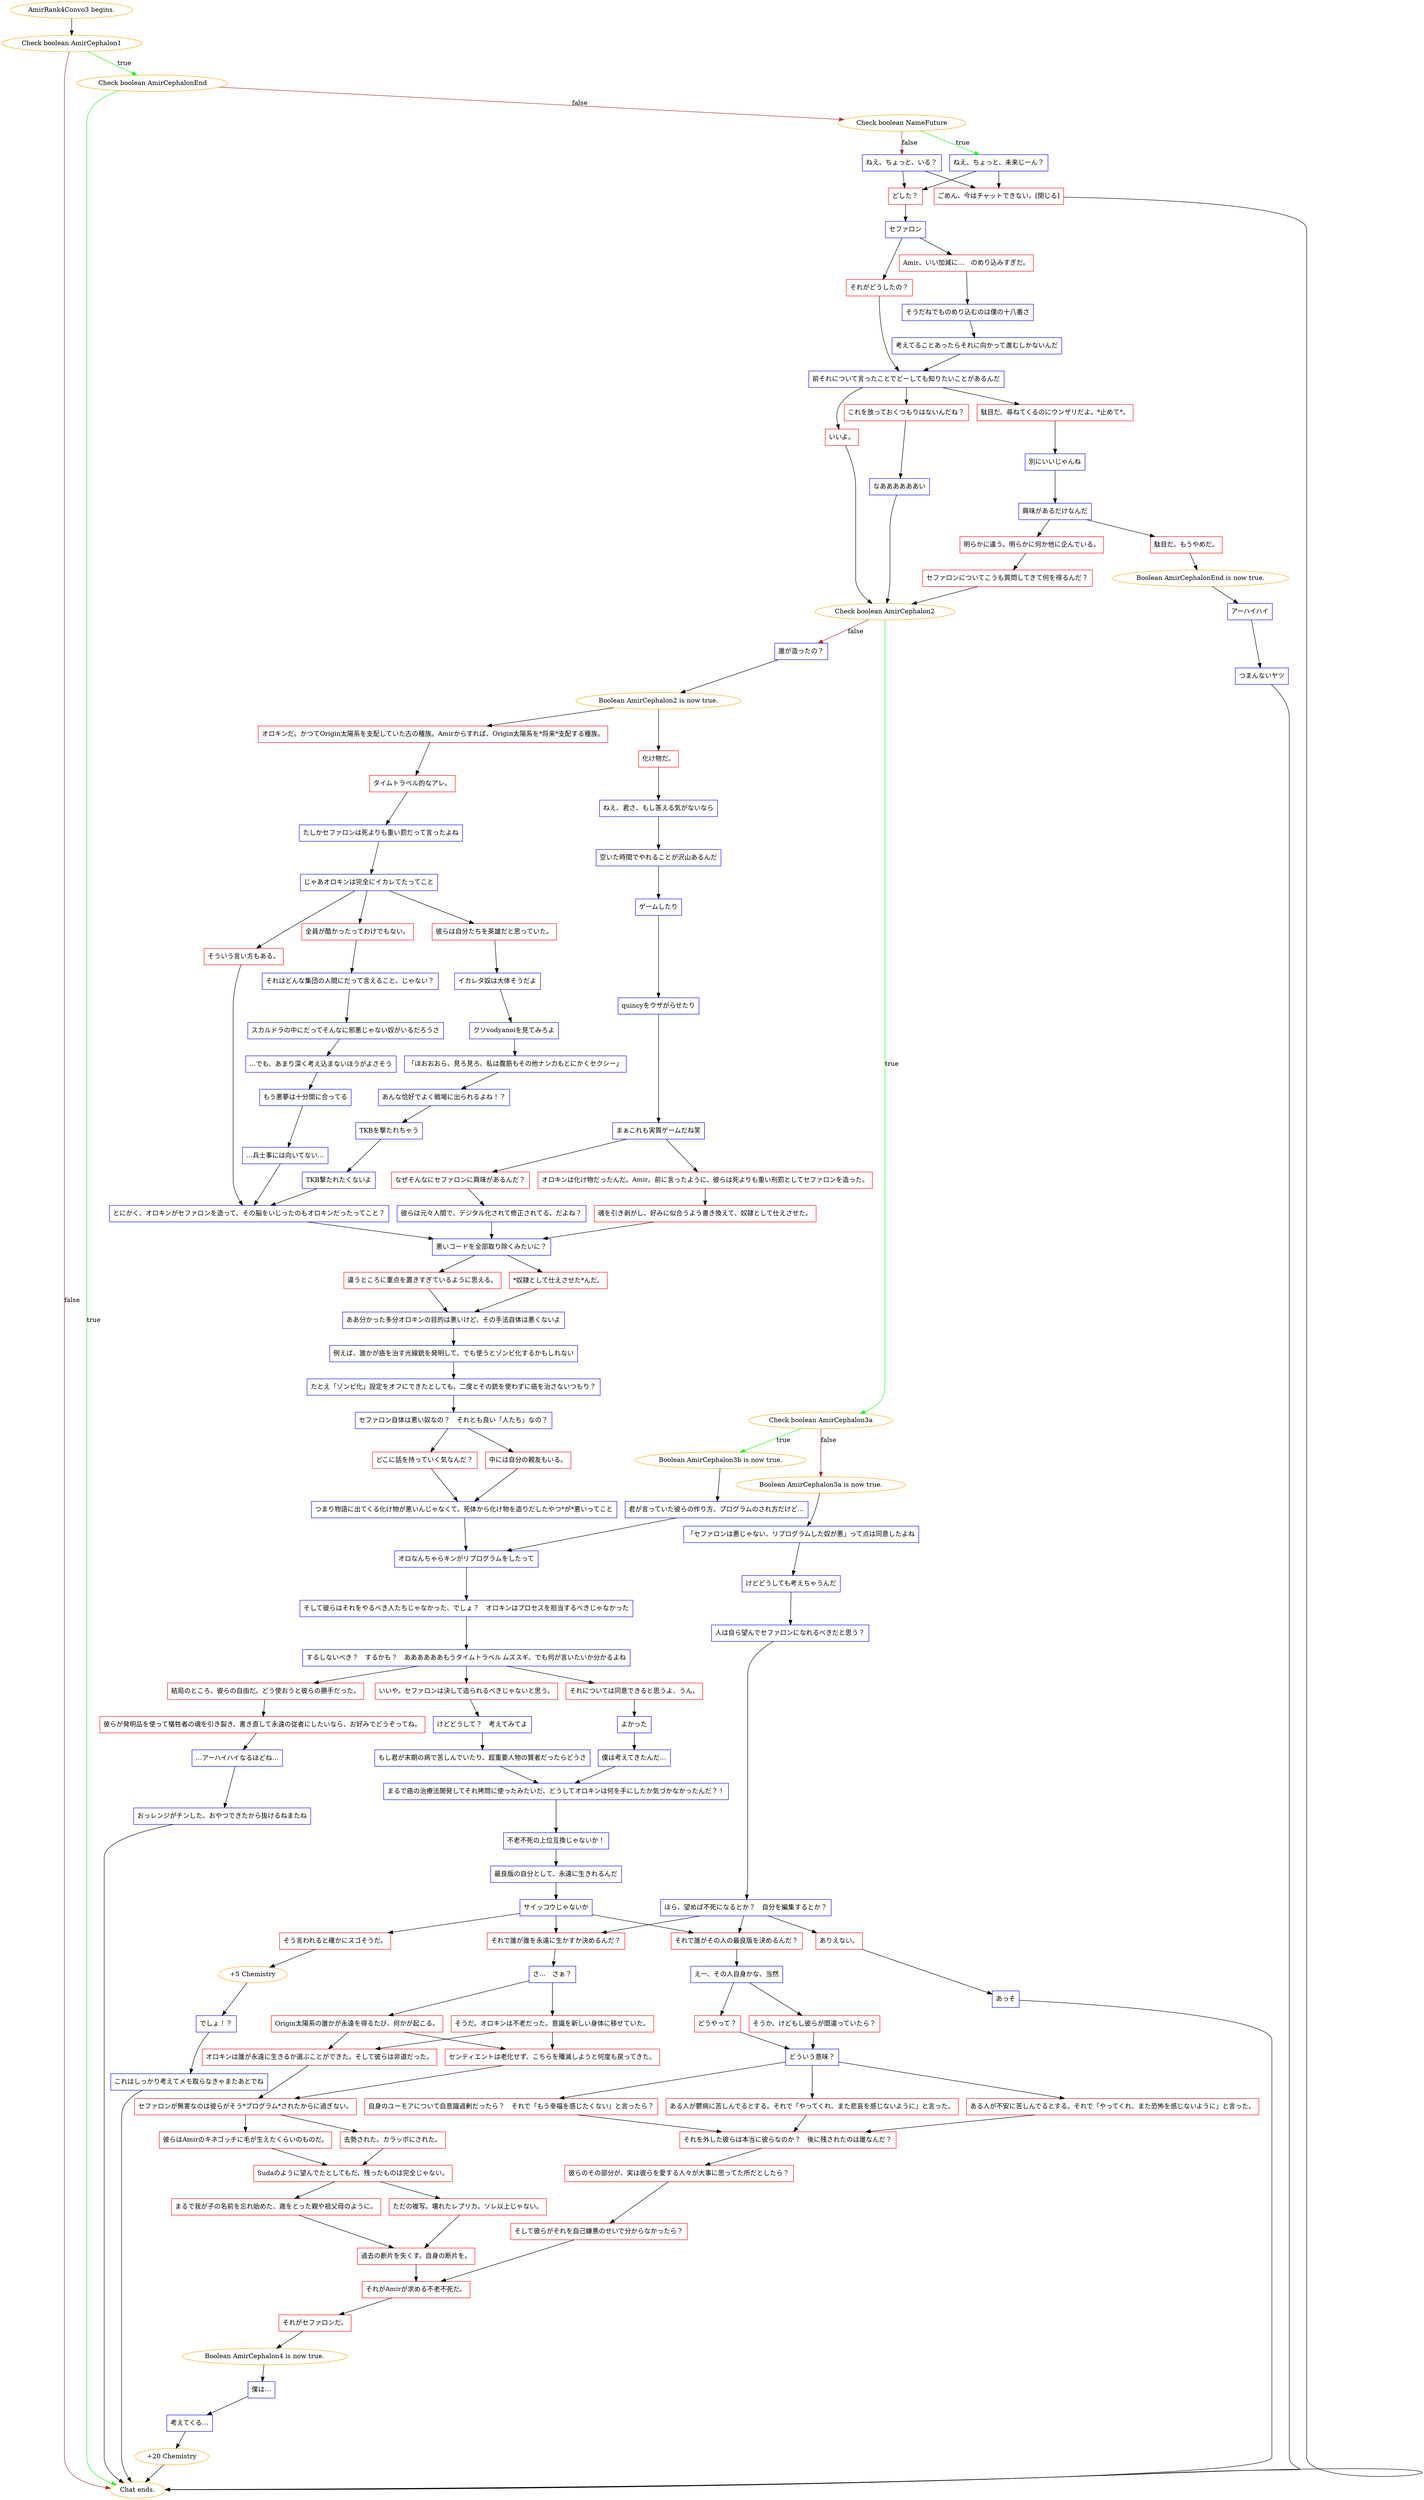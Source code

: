 digraph {
	"AmirRank4Convo3 begins." [color=orange];
		"AmirRank4Convo3 begins." -> j747002053;
	j747002053 [label="Check boolean AmirCephalon1",color=orange];
		j747002053 -> j2408014542 [label=true,color=green];
		j747002053 -> "Chat ends." [label=false,color=brown];
	j2408014542 [label="Check boolean AmirCephalonEnd",color=orange];
		j2408014542 -> "Chat ends." [label=true,color=green];
		j2408014542 -> j3805979731 [label=false,color=brown];
	"Chat ends." [color=orange];
	j3805979731 [label="Check boolean NameFuture",color=orange];
		j3805979731 -> j272768559 [label=true,color=green];
		j3805979731 -> j896055217 [label=false,color=brown];
	j272768559 [label="ねえ、ちょっと、未来じーん？",shape=box,color=blue];
		j272768559 -> j1165574660;
		j272768559 -> j2946383903;
	j896055217 [label="ねえ、ちょっと、いる？",shape=box,color=blue];
		j896055217 -> j1165574660;
		j896055217 -> j2946383903;
	j1165574660 [label="どした？",shape=box,color=red];
		j1165574660 -> j2600366380;
	j2946383903 [label="ごめん、今はチャットできない。[閉じる]",shape=box,color=red];
		j2946383903 -> "Chat ends.";
	j2600366380 [label="セファロン",shape=box,color=blue];
		j2600366380 -> j1000565762;
		j2600366380 -> j3167116770;
	j1000565762 [label="Amir、いい加減に…　のめり込みすぎだ。",shape=box,color=red];
		j1000565762 -> j47970364;
	j3167116770 [label="それがどうしたの？",shape=box,color=red];
		j3167116770 -> j702497353;
	j47970364 [label="そうだねでものめり込むのは僕の十八番さ",shape=box,color=blue];
		j47970364 -> j1919182872;
	j702497353 [label="前それについて言ったことでどーしても知りたいことがあるんだ",shape=box,color=blue];
		j702497353 -> j2506101783;
		j702497353 -> j3740989461;
		j702497353 -> j2093321983;
	j1919182872 [label="考えてることあったらそれに向かって進むしかないんだ",shape=box,color=blue];
		j1919182872 -> j702497353;
	j2506101783 [label="駄目だ、尋ねてくるのにウンザリだよ。*止めて*。",shape=box,color=red];
		j2506101783 -> j2765237172;
	j3740989461 [label="これを放っておくつもりはないんだね？",shape=box,color=red];
		j3740989461 -> j1832653757;
	j2093321983 [label="いいよ。",shape=box,color=red];
		j2093321983 -> j3578359325;
	j2765237172 [label="別にいいじゃんね",shape=box,color=blue];
		j2765237172 -> j2083530658;
	j1832653757 [label="なああああああい",shape=box,color=blue];
		j1832653757 -> j3578359325;
	j3578359325 [label="Check boolean AmirCephalon2",color=orange];
		j3578359325 -> j3029249022 [label=true,color=green];
		j3578359325 -> j1393969744 [label=false,color=brown];
	j2083530658 [label="興味があるだけなんだ",shape=box,color=blue];
		j2083530658 -> j2691696211;
		j2083530658 -> j1948832477;
	j3029249022 [label="Check boolean AmirCephalon3a",color=orange];
		j3029249022 -> j2319747784 [label=true,color=green];
		j3029249022 -> j4189190055 [label=false,color=brown];
	j1393969744 [label="誰が造ったの？",shape=box,color=blue];
		j1393969744 -> j463961025;
	j2691696211 [label="明らかに違う。明らかに何か他に企んでいる。",shape=box,color=red];
		j2691696211 -> j481466920;
	j1948832477 [label="駄目だ。もうやめだ。",shape=box,color=red];
		j1948832477 -> j2998653100;
	j2319747784 [label="Boolean AmirCephalon3b is now true.",color=orange];
		j2319747784 -> j1407786424;
	j4189190055 [label="Boolean AmirCephalon3a is now true.",color=orange];
		j4189190055 -> j1400622330;
	j463961025 [label="Boolean AmirCephalon2 is now true.",color=orange];
		j463961025 -> j738211137;
		j463961025 -> j2564256599;
	j481466920 [label="セファロンについてこうも質問してきて何を得るんだ？",shape=box,color=red];
		j481466920 -> j3578359325;
	j2998653100 [label="Boolean AmirCephalonEnd is now true.",color=orange];
		j2998653100 -> j4108166820;
	j1407786424 [label="君が言っていた彼らの作り方、プログラムのされ方だけど…",shape=box,color=blue];
		j1407786424 -> j4239861787;
	j1400622330 [label="「セファロンは悪じゃない、リプログラムした奴が悪」って点は同意したよね",shape=box,color=blue];
		j1400622330 -> j3266351270;
	j738211137 [label="化け物だ。",shape=box,color=red];
		j738211137 -> j3107344858;
	j2564256599 [label="オロキンだ。かつてOrigin太陽系を支配していた古の種族。Amirからすれば、Origin太陽系を*将来*支配する種族。",shape=box,color=red];
		j2564256599 -> j703008962;
	j4108166820 [label="アーハイハイ",shape=box,color=blue];
		j4108166820 -> j4226065667;
	j4239861787 [label="オロなんちゃらキンがリプログラムをしたって",shape=box,color=blue];
		j4239861787 -> j3084320826;
	j3266351270 [label="けどどうしても考えちゃうんだ",shape=box,color=blue];
		j3266351270 -> j1543961813;
	j3107344858 [label="ねえ、君さ、もし答える気がないなら",shape=box,color=blue];
		j3107344858 -> j1981174678;
	j703008962 [label="タイムトラベル的なアレ。",shape=box,color=red];
		j703008962 -> j2980111870;
	j4226065667 [label="つまんないヤツ",shape=box,color=blue];
		j4226065667 -> "Chat ends.";
	j3084320826 [label="そして彼らはそれをやるべき人たちじゃなかった、でしょ？　オロキンはプロセスを担当するべきじゃなかった",shape=box,color=blue];
		j3084320826 -> j2175953758;
	j1543961813 [label="人は自ら望んでセファロンになれるべきだと思う？",shape=box,color=blue];
		j1543961813 -> j1010620787;
	j1981174678 [label="空いた時間でやれることが沢山あるんだ",shape=box,color=blue];
		j1981174678 -> j2002251472;
	j2980111870 [label="たしかセファロンは死よりも重い罰だって言ったよね",shape=box,color=blue];
		j2980111870 -> j2007830812;
	j2175953758 [label="するしないべき？　するかも？　ああああああもうタイムトラベル ムズスギ、でも何が言いたいか分かるよね",shape=box,color=blue];
		j2175953758 -> j382588298;
		j2175953758 -> j1552373951;
		j2175953758 -> j3878871392;
	j1010620787 [label="ほら、望めば不死になるとか？　自分を編集するとか？",shape=box,color=blue];
		j1010620787 -> j2859095906;
		j1010620787 -> j1939701280;
		j1010620787 -> j2650491768;
	j2002251472 [label="ゲームしたり",shape=box,color=blue];
		j2002251472 -> j2710088730;
	j2007830812 [label="じゃあオロキンは完全にイカレてたってこと",shape=box,color=blue];
		j2007830812 -> j3679752955;
		j2007830812 -> j2910054601;
		j2007830812 -> j2402357140;
	j382588298 [label="それについては同意できると思うよ、うん。",shape=box,color=red];
		j382588298 -> j785207116;
	j1552373951 [label="いいや。セファロンは決して造られるべきじゃないと思う。",shape=box,color=red];
		j1552373951 -> j2550761261;
	j3878871392 [label="結局のところ、彼らの自由だ。どう使おうと彼らの勝手だった。",shape=box,color=red];
		j3878871392 -> j1889665346;
	j2859095906 [label="それで誰がその人の最良版を決めるんだ？",shape=box,color=red];
		j2859095906 -> j3064071089;
	j1939701280 [label="それで誰が誰を永遠に生かすか決めるんだ？",shape=box,color=red];
		j1939701280 -> j3074620365;
	j2650491768 [label="ありえない。",shape=box,color=red];
		j2650491768 -> j2051208532;
	j2710088730 [label="quincyをウザがらせたり",shape=box,color=blue];
		j2710088730 -> j2260058575;
	j3679752955 [label="そういう言い方もある。",shape=box,color=red];
		j3679752955 -> j1003794026;
	j2910054601 [label="全員が酷かったってわけでもない。",shape=box,color=red];
		j2910054601 -> j4272086045;
	j2402357140 [label="彼らは自分たちを英雄だと思っていた。",shape=box,color=red];
		j2402357140 -> j2001144643;
	j785207116 [label="よかった",shape=box,color=blue];
		j785207116 -> j362212105;
	j2550761261 [label="けどどうして？　考えてみてよ",shape=box,color=blue];
		j2550761261 -> j195387695;
	j1889665346 [label="彼らが発明品を使って犠牲者の魂を引き裂き、書き直して永遠の従者にしたいなら、お好みでどうぞってね。",shape=box,color=red];
		j1889665346 -> j2092730239;
	j3064071089 [label="えー、その人自身かな、当然",shape=box,color=blue];
		j3064071089 -> j3609296998;
		j3064071089 -> j3119324418;
	j3074620365 [label="さ…　さぁ？",shape=box,color=blue];
		j3074620365 -> j1796979084;
		j3074620365 -> j1358746418;
	j2051208532 [label="あっそ",shape=box,color=blue];
		j2051208532 -> "Chat ends.";
	j2260058575 [label="まぁこれも実質ゲームだね笑",shape=box,color=blue];
		j2260058575 -> j1899333035;
		j2260058575 -> j2928528280;
	j1003794026 [label="とにかく、オロキンがセファロンを造って、その脳をいじったのもオロキンだったってこと？",shape=box,color=blue];
		j1003794026 -> j873293305;
	j4272086045 [label="それはどんな集団の人間にだって言えること、じゃない？",shape=box,color=blue];
		j4272086045 -> j744683642;
	j2001144643 [label="イカレタ奴は大体そうだよ",shape=box,color=blue];
		j2001144643 -> j933307723;
	j362212105 [label="僕は考えてきたんだ…",shape=box,color=blue];
		j362212105 -> j3592589738;
	j195387695 [label="もし君が末期の病で苦しんでいたり、超重要人物の賢者だったらどうさ",shape=box,color=blue];
		j195387695 -> j3592589738;
	j2092730239 [label="…アーハイハイなるほどね…",shape=box,color=blue];
		j2092730239 -> j4065689245;
	j3609296998 [label="そうか、けどもし彼らが間違っていたら？",shape=box,color=red];
		j3609296998 -> j2366681024;
	j3119324418 [label="どうやって？",shape=box,color=red];
		j3119324418 -> j2366681024;
	j1796979084 [label="そうだ。オロキンは不老だった。意識を新しい身体に移せていた。",shape=box,color=red];
		j1796979084 -> j1080064503;
		j1796979084 -> j2380630980;
	j1358746418 [label="Origin太陽系の誰かが永遠を得るたび、何かが起こる。",shape=box,color=red];
		j1358746418 -> j2380630980;
		j1358746418 -> j1080064503;
	j1899333035 [label="なぜそんなにセファロンに興味があるんだ？",shape=box,color=red];
		j1899333035 -> j3965681428;
	j2928528280 [label="オロキンは化け物だったんだ。Amir。前に言ったように、彼らは死よりも重い刑罰としてセファロンを造った。",shape=box,color=red];
		j2928528280 -> j2747529759;
	j873293305 [label="悪いコードを全部取り除くみたいに？",shape=box,color=blue];
		j873293305 -> j4048916656;
		j873293305 -> j3892872350;
	j744683642 [label="スカルドラの中にだってそんなに邪悪じゃない奴がいるだろうさ",shape=box,color=blue];
		j744683642 -> j4039527643;
	j933307723 [label="クソvodyanoiを見てみろよ",shape=box,color=blue];
		j933307723 -> j3804080997;
	j3592589738 [label="まるで癌の治療法開発してそれ拷問に使ったみたいだ、どうしてオロキンは何を手にしたか気づかなかったんだ？！",shape=box,color=blue];
		j3592589738 -> j47083128;
	j4065689245 [label="おっレンジがチンした、おやつできたから抜けるねまたね",shape=box,color=blue];
		j4065689245 -> "Chat ends.";
	j2366681024 [label="どういう意味？",shape=box,color=blue];
		j2366681024 -> j3621272171;
		j2366681024 -> j474645982;
		j2366681024 -> j2243708393;
	j1080064503 [label="オロキンは誰が永遠に生きるか選ぶことができた。そして彼らは非道だった。",shape=box,color=red];
		j1080064503 -> j2743429667;
	j2380630980 [label="センティエントは老化せず、こちらを殲滅しようと何度も戻ってきた。",shape=box,color=red];
		j2380630980 -> j2743429667;
	j3965681428 [label="彼らは元々人間で、デジタル化されて修正されてる、だよね？",shape=box,color=blue];
		j3965681428 -> j873293305;
	j2747529759 [label="魂を引き剥がし、好みに似合うよう書き換えて、奴隷として仕えさせた。",shape=box,color=red];
		j2747529759 -> j873293305;
	j4048916656 [label="違うところに重点を置きすぎているように思える。",shape=box,color=red];
		j4048916656 -> j2033599224;
	j3892872350 [label="*奴隷として仕えさせた*んだ。",shape=box,color=red];
		j3892872350 -> j2033599224;
	j4039527643 [label="…でも、あまり深く考え込まないほうがよさそう",shape=box,color=blue];
		j4039527643 -> j1413307910;
	j3804080997 [label="「ほおおおら、見ろ見ろ、私は腹筋もその他ナンカもとにかくセクシー」",shape=box,color=blue];
		j3804080997 -> j4008015904;
	j47083128 [label="不老不死の上位互換じゃないか！",shape=box,color=blue];
		j47083128 -> j2763915288;
	j3621272171 [label="ある人が鬱病に苦しんでるとする。それで「やってくれ、また悲哀を感じないように」と言った。",shape=box,color=red];
		j3621272171 -> j3814384853;
	j474645982 [label="ある人が不安に苦しんでるとする。それで「やってくれ、また恐怖を感じないように」と言った。",shape=box,color=red];
		j474645982 -> j3814384853;
	j2243708393 [label="自身のユーモアについて自意識過剰だったら？　それで「もう幸福を感じたくない」と言ったら？",shape=box,color=red];
		j2243708393 -> j3814384853;
	j2743429667 [label="セファロンが無害なのは彼らがそう*プログラム*されたからに過ぎない。",shape=box,color=red];
		j2743429667 -> j2697800210;
		j2743429667 -> j2419158314;
	j2033599224 [label="ああ分かった多分オロキンの目的は悪いけど、その手法自体は悪くないよ",shape=box,color=blue];
		j2033599224 -> j724621585;
	j1413307910 [label="もう悪夢は十分間に合ってる",shape=box,color=blue];
		j1413307910 -> j2868383619;
	j4008015904 [label="あんな恰好でよく戦場に出られるよね！？",shape=box,color=blue];
		j4008015904 -> j2143602992;
	j2763915288 [label="最良版の自分として、永遠に生きれるんだ",shape=box,color=blue];
		j2763915288 -> j4191061091;
	j3814384853 [label="それを外した彼らは本当に彼らなのか？　後に残されたのは誰なんだ？",shape=box,color=red];
		j3814384853 -> j2940611814;
	j2697800210 [label="去勢された。カラッポにされた。",shape=box,color=red];
		j2697800210 -> j1814766155;
	j2419158314 [label="彼らはAmirのキネゴッチに毛が生えたくらいのものだ。",shape=box,color=red];
		j2419158314 -> j1814766155;
	j724621585 [label="例えば、誰かが癌を治す光線銃を発明して、でも使うとゾンビ化するかもしれない",shape=box,color=blue];
		j724621585 -> j2818524339;
	j2868383619 [label="…兵士事には向いてない…",shape=box,color=blue];
		j2868383619 -> j1003794026;
	j2143602992 [label="TKBを撃たれちゃう",shape=box,color=blue];
		j2143602992 -> j3642578030;
	j4191061091 [label="サイッコウじゃないか",shape=box,color=blue];
		j4191061091 -> j3151350703;
		j4191061091 -> j2859095906;
		j4191061091 -> j1939701280;
	j2940611814 [label="彼らのその部分が、実は彼らを愛する人々が大事に思ってた所だとしたら？",shape=box,color=red];
		j2940611814 -> j3921607362;
	j1814766155 [label="Sudaのように望んでたとしてもだ、残ったものは完全じゃない。",shape=box,color=red];
		j1814766155 -> j27659278;
		j1814766155 -> j1801898099;
	j2818524339 [label="たとえ「ゾンビ化」設定をオフにできたとしても、二度とその銃を使わずに癌を治さないつもり？",shape=box,color=blue];
		j2818524339 -> j66028917;
	j3642578030 [label="TKB撃たれたくないよ",shape=box,color=blue];
		j3642578030 -> j1003794026;
	j3151350703 [label="そう言われると確かにスゴそうだ。",shape=box,color=red];
		j3151350703 -> j1581513587;
	j3921607362 [label="そして彼らがそれを自己嫌悪のせいで分からなかったら？",shape=box,color=red];
		j3921607362 -> j2945253194;
	j27659278 [label="ただの複写。壊れたレプリカ。ソレ以上じゃない。",shape=box,color=red];
		j27659278 -> j1205209146;
	j1801898099 [label="まるで我が子の名前を忘れ始めた、歳をとった親や祖父母のように。",shape=box,color=red];
		j1801898099 -> j1205209146;
	j66028917 [label="セファロン自体は悪い奴なの？　それとも良い「人たち」なの？",shape=box,color=blue];
		j66028917 -> j3131386870;
		j66028917 -> j2299106781;
	j1581513587 [label="+5 Chemistry",color=orange];
		j1581513587 -> j3883447140;
	j2945253194 [label="それがAmirが求める不老不死だ。",shape=box,color=red];
		j2945253194 -> j1454367263;
	j1205209146 [label="過去の断片を失くす。自身の断片を。",shape=box,color=red];
		j1205209146 -> j2945253194;
	j3131386870 [label="中には自分の親友もいる。",shape=box,color=red];
		j3131386870 -> j4091397856;
	j2299106781 [label="どこに話を持っていく気なんだ？",shape=box,color=red];
		j2299106781 -> j4091397856;
	j3883447140 [label="でしょ！？",shape=box,color=blue];
		j3883447140 -> j1092814762;
	j1454367263 [label="それがセファロンだ。",shape=box,color=red];
		j1454367263 -> j811932946;
	j4091397856 [label="つまり物語に出てくる化け物が悪いんじゃなくて、死体から化け物を造りだしたやつ*が*悪いってこと",shape=box,color=blue];
		j4091397856 -> j4239861787;
	j1092814762 [label="これはしっかり考えてメモ取らなきゃまたあとでね",shape=box,color=blue];
		j1092814762 -> "Chat ends.";
	j811932946 [label="Boolean AmirCephalon4 is now true.",color=orange];
		j811932946 -> j397311334;
	j397311334 [label="僕は…",shape=box,color=blue];
		j397311334 -> j1489966674;
	j1489966674 [label="考えてくる…",shape=box,color=blue];
		j1489966674 -> j367054140;
	j367054140 [label="+20 Chemistry",color=orange];
		j367054140 -> "Chat ends.";
}